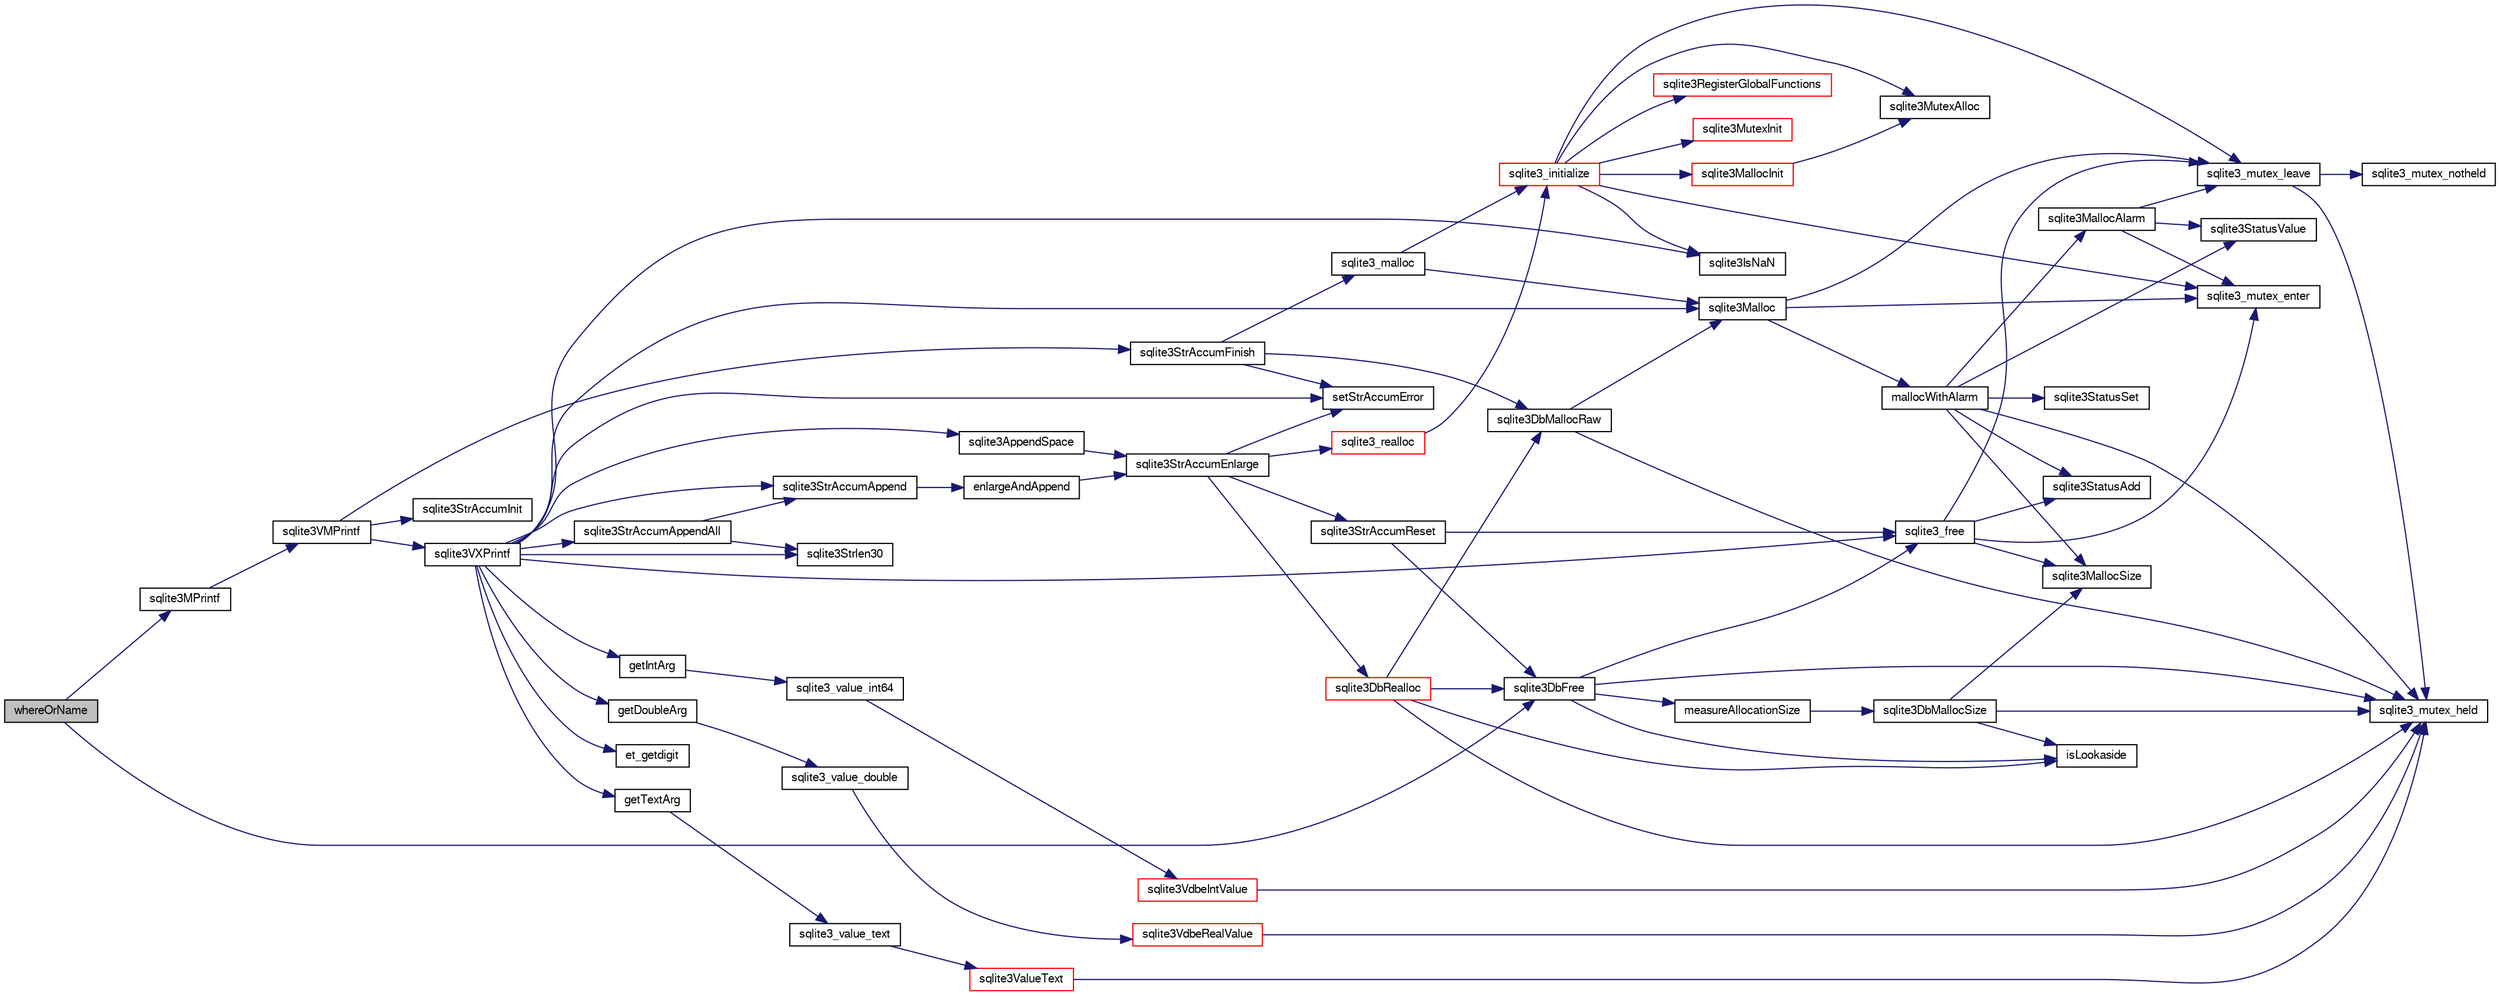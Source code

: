 digraph "whereOrName"
{
  edge [fontname="FreeSans",fontsize="10",labelfontname="FreeSans",labelfontsize="10"];
  node [fontname="FreeSans",fontsize="10",shape=record];
  rankdir="LR";
  Node916340 [label="whereOrName",height=0.2,width=0.4,color="black", fillcolor="grey75", style="filled", fontcolor="black"];
  Node916340 -> Node916341 [color="midnightblue",fontsize="10",style="solid",fontname="FreeSans"];
  Node916341 [label="sqlite3MPrintf",height=0.2,width=0.4,color="black", fillcolor="white", style="filled",URL="$sqlite3_8c.html#a208ef0df84e9778778804a19af03efea"];
  Node916341 -> Node916342 [color="midnightblue",fontsize="10",style="solid",fontname="FreeSans"];
  Node916342 [label="sqlite3VMPrintf",height=0.2,width=0.4,color="black", fillcolor="white", style="filled",URL="$sqlite3_8c.html#a05535d0982ef06fbc2ee8195ebbae689"];
  Node916342 -> Node916343 [color="midnightblue",fontsize="10",style="solid",fontname="FreeSans"];
  Node916343 [label="sqlite3StrAccumInit",height=0.2,width=0.4,color="black", fillcolor="white", style="filled",URL="$sqlite3_8c.html#aabf95e113b9d54d519cd15a56215f560"];
  Node916342 -> Node916344 [color="midnightblue",fontsize="10",style="solid",fontname="FreeSans"];
  Node916344 [label="sqlite3VXPrintf",height=0.2,width=0.4,color="black", fillcolor="white", style="filled",URL="$sqlite3_8c.html#a63c25806c9bd4a2b76f9a0eb232c6bde"];
  Node916344 -> Node916345 [color="midnightblue",fontsize="10",style="solid",fontname="FreeSans"];
  Node916345 [label="sqlite3StrAccumAppend",height=0.2,width=0.4,color="black", fillcolor="white", style="filled",URL="$sqlite3_8c.html#a56664fa33def33c5a5245b623441d5e0"];
  Node916345 -> Node916346 [color="midnightblue",fontsize="10",style="solid",fontname="FreeSans"];
  Node916346 [label="enlargeAndAppend",height=0.2,width=0.4,color="black", fillcolor="white", style="filled",URL="$sqlite3_8c.html#a25b21e61dc0883d849890eaa8a18088a"];
  Node916346 -> Node916347 [color="midnightblue",fontsize="10",style="solid",fontname="FreeSans"];
  Node916347 [label="sqlite3StrAccumEnlarge",height=0.2,width=0.4,color="black", fillcolor="white", style="filled",URL="$sqlite3_8c.html#a38976500a97c69d65086eeccca82dd96"];
  Node916347 -> Node916348 [color="midnightblue",fontsize="10",style="solid",fontname="FreeSans"];
  Node916348 [label="setStrAccumError",height=0.2,width=0.4,color="black", fillcolor="white", style="filled",URL="$sqlite3_8c.html#a3dc479a1fc8ba1ab8edfe51f8a0b102c"];
  Node916347 -> Node916349 [color="midnightblue",fontsize="10",style="solid",fontname="FreeSans"];
  Node916349 [label="sqlite3StrAccumReset",height=0.2,width=0.4,color="black", fillcolor="white", style="filled",URL="$sqlite3_8c.html#ad7e70f4ec9d2fa3a63a371e2c7c555d8"];
  Node916349 -> Node916350 [color="midnightblue",fontsize="10",style="solid",fontname="FreeSans"];
  Node916350 [label="sqlite3DbFree",height=0.2,width=0.4,color="black", fillcolor="white", style="filled",URL="$sqlite3_8c.html#ac70ab821a6607b4a1b909582dc37a069"];
  Node916350 -> Node916351 [color="midnightblue",fontsize="10",style="solid",fontname="FreeSans"];
  Node916351 [label="sqlite3_mutex_held",height=0.2,width=0.4,color="black", fillcolor="white", style="filled",URL="$sqlite3_8c.html#acf77da68932b6bc163c5e68547ecc3e7"];
  Node916350 -> Node916352 [color="midnightblue",fontsize="10",style="solid",fontname="FreeSans"];
  Node916352 [label="measureAllocationSize",height=0.2,width=0.4,color="black", fillcolor="white", style="filled",URL="$sqlite3_8c.html#a45731e644a22fdb756e2b6337224217a"];
  Node916352 -> Node916353 [color="midnightblue",fontsize="10",style="solid",fontname="FreeSans"];
  Node916353 [label="sqlite3DbMallocSize",height=0.2,width=0.4,color="black", fillcolor="white", style="filled",URL="$sqlite3_8c.html#aa397e5a8a03495203a0767abf0a71f86"];
  Node916353 -> Node916354 [color="midnightblue",fontsize="10",style="solid",fontname="FreeSans"];
  Node916354 [label="sqlite3MallocSize",height=0.2,width=0.4,color="black", fillcolor="white", style="filled",URL="$sqlite3_8c.html#acf5d2a5f35270bafb050bd2def576955"];
  Node916353 -> Node916351 [color="midnightblue",fontsize="10",style="solid",fontname="FreeSans"];
  Node916353 -> Node916355 [color="midnightblue",fontsize="10",style="solid",fontname="FreeSans"];
  Node916355 [label="isLookaside",height=0.2,width=0.4,color="black", fillcolor="white", style="filled",URL="$sqlite3_8c.html#a770fa05ff9717b75e16f4d968a77b897"];
  Node916350 -> Node916355 [color="midnightblue",fontsize="10",style="solid",fontname="FreeSans"];
  Node916350 -> Node916356 [color="midnightblue",fontsize="10",style="solid",fontname="FreeSans"];
  Node916356 [label="sqlite3_free",height=0.2,width=0.4,color="black", fillcolor="white", style="filled",URL="$sqlite3_8c.html#a6552349e36a8a691af5487999ab09519"];
  Node916356 -> Node916357 [color="midnightblue",fontsize="10",style="solid",fontname="FreeSans"];
  Node916357 [label="sqlite3_mutex_enter",height=0.2,width=0.4,color="black", fillcolor="white", style="filled",URL="$sqlite3_8c.html#a1c12cde690bd89f104de5cbad12a6bf5"];
  Node916356 -> Node916358 [color="midnightblue",fontsize="10",style="solid",fontname="FreeSans"];
  Node916358 [label="sqlite3StatusAdd",height=0.2,width=0.4,color="black", fillcolor="white", style="filled",URL="$sqlite3_8c.html#afa029f93586aeab4cc85360905dae9cd"];
  Node916356 -> Node916354 [color="midnightblue",fontsize="10",style="solid",fontname="FreeSans"];
  Node916356 -> Node916359 [color="midnightblue",fontsize="10",style="solid",fontname="FreeSans"];
  Node916359 [label="sqlite3_mutex_leave",height=0.2,width=0.4,color="black", fillcolor="white", style="filled",URL="$sqlite3_8c.html#a5838d235601dbd3c1fa993555c6bcc93"];
  Node916359 -> Node916351 [color="midnightblue",fontsize="10",style="solid",fontname="FreeSans"];
  Node916359 -> Node916360 [color="midnightblue",fontsize="10",style="solid",fontname="FreeSans"];
  Node916360 [label="sqlite3_mutex_notheld",height=0.2,width=0.4,color="black", fillcolor="white", style="filled",URL="$sqlite3_8c.html#a83967c837c1c000d3b5adcfaa688f5dc"];
  Node916349 -> Node916356 [color="midnightblue",fontsize="10",style="solid",fontname="FreeSans"];
  Node916347 -> Node916361 [color="midnightblue",fontsize="10",style="solid",fontname="FreeSans"];
  Node916361 [label="sqlite3DbRealloc",height=0.2,width=0.4,color="red", fillcolor="white", style="filled",URL="$sqlite3_8c.html#ae028f4902a9d29bcaf310ff289ee87dc"];
  Node916361 -> Node916351 [color="midnightblue",fontsize="10",style="solid",fontname="FreeSans"];
  Node916361 -> Node916362 [color="midnightblue",fontsize="10",style="solid",fontname="FreeSans"];
  Node916362 [label="sqlite3DbMallocRaw",height=0.2,width=0.4,color="black", fillcolor="white", style="filled",URL="$sqlite3_8c.html#abbe8be0cf7175e11ddc3e2218fad924e"];
  Node916362 -> Node916351 [color="midnightblue",fontsize="10",style="solid",fontname="FreeSans"];
  Node916362 -> Node916363 [color="midnightblue",fontsize="10",style="solid",fontname="FreeSans"];
  Node916363 [label="sqlite3Malloc",height=0.2,width=0.4,color="black", fillcolor="white", style="filled",URL="$sqlite3_8c.html#a361a2eaa846b1885f123abe46f5d8b2b"];
  Node916363 -> Node916357 [color="midnightblue",fontsize="10",style="solid",fontname="FreeSans"];
  Node916363 -> Node916364 [color="midnightblue",fontsize="10",style="solid",fontname="FreeSans"];
  Node916364 [label="mallocWithAlarm",height=0.2,width=0.4,color="black", fillcolor="white", style="filled",URL="$sqlite3_8c.html#ab070d5cf8e48ec8a6a43cf025d48598b"];
  Node916364 -> Node916351 [color="midnightblue",fontsize="10",style="solid",fontname="FreeSans"];
  Node916364 -> Node916365 [color="midnightblue",fontsize="10",style="solid",fontname="FreeSans"];
  Node916365 [label="sqlite3StatusSet",height=0.2,width=0.4,color="black", fillcolor="white", style="filled",URL="$sqlite3_8c.html#afec7586c01fcb5ea17dc9d7725a589d9"];
  Node916364 -> Node916366 [color="midnightblue",fontsize="10",style="solid",fontname="FreeSans"];
  Node916366 [label="sqlite3StatusValue",height=0.2,width=0.4,color="black", fillcolor="white", style="filled",URL="$sqlite3_8c.html#a30b8ac296c6e200c1fa57708d52c6ef6"];
  Node916364 -> Node916367 [color="midnightblue",fontsize="10",style="solid",fontname="FreeSans"];
  Node916367 [label="sqlite3MallocAlarm",height=0.2,width=0.4,color="black", fillcolor="white", style="filled",URL="$sqlite3_8c.html#ada66988e8471d1198f3219c062377508"];
  Node916367 -> Node916366 [color="midnightblue",fontsize="10",style="solid",fontname="FreeSans"];
  Node916367 -> Node916359 [color="midnightblue",fontsize="10",style="solid",fontname="FreeSans"];
  Node916367 -> Node916357 [color="midnightblue",fontsize="10",style="solid",fontname="FreeSans"];
  Node916364 -> Node916354 [color="midnightblue",fontsize="10",style="solid",fontname="FreeSans"];
  Node916364 -> Node916358 [color="midnightblue",fontsize="10",style="solid",fontname="FreeSans"];
  Node916363 -> Node916359 [color="midnightblue",fontsize="10",style="solid",fontname="FreeSans"];
  Node916361 -> Node916355 [color="midnightblue",fontsize="10",style="solid",fontname="FreeSans"];
  Node916361 -> Node916350 [color="midnightblue",fontsize="10",style="solid",fontname="FreeSans"];
  Node916347 -> Node916544 [color="midnightblue",fontsize="10",style="solid",fontname="FreeSans"];
  Node916544 [label="sqlite3_realloc",height=0.2,width=0.4,color="red", fillcolor="white", style="filled",URL="$sqlite3_8c.html#a822d9e42f6ab4b2ec803f311aeb9618d"];
  Node916544 -> Node916369 [color="midnightblue",fontsize="10",style="solid",fontname="FreeSans"];
  Node916369 [label="sqlite3_initialize",height=0.2,width=0.4,color="red", fillcolor="white", style="filled",URL="$sqlite3_8c.html#ab0c0ee2d5d4cf8b28e9572296a8861df"];
  Node916369 -> Node916370 [color="midnightblue",fontsize="10",style="solid",fontname="FreeSans"];
  Node916370 [label="sqlite3MutexInit",height=0.2,width=0.4,color="red", fillcolor="white", style="filled",URL="$sqlite3_8c.html#a7906afcdd1cdb3d0007eb932398a1158"];
  Node916369 -> Node916388 [color="midnightblue",fontsize="10",style="solid",fontname="FreeSans"];
  Node916388 [label="sqlite3MutexAlloc",height=0.2,width=0.4,color="black", fillcolor="white", style="filled",URL="$sqlite3_8c.html#a0e3f432ee581f6876b590e7ad7e84e19"];
  Node916369 -> Node916357 [color="midnightblue",fontsize="10",style="solid",fontname="FreeSans"];
  Node916369 -> Node916389 [color="midnightblue",fontsize="10",style="solid",fontname="FreeSans"];
  Node916389 [label="sqlite3MallocInit",height=0.2,width=0.4,color="red", fillcolor="white", style="filled",URL="$sqlite3_8c.html#a9e06f9e7cad0d83ce80ab493c9533552"];
  Node916389 -> Node916388 [color="midnightblue",fontsize="10",style="solid",fontname="FreeSans"];
  Node916369 -> Node916359 [color="midnightblue",fontsize="10",style="solid",fontname="FreeSans"];
  Node916369 -> Node916432 [color="midnightblue",fontsize="10",style="solid",fontname="FreeSans"];
  Node916432 [label="sqlite3RegisterGlobalFunctions",height=0.2,width=0.4,color="red", fillcolor="white", style="filled",URL="$sqlite3_8c.html#a9f75bd111010f29e1b8d74344473c4ec"];
  Node916369 -> Node916512 [color="midnightblue",fontsize="10",style="solid",fontname="FreeSans"];
  Node916512 [label="sqlite3IsNaN",height=0.2,width=0.4,color="black", fillcolor="white", style="filled",URL="$sqlite3_8c.html#aed4d78203877c3486765ccbc7feebb50"];
  Node916344 -> Node916617 [color="midnightblue",fontsize="10",style="solid",fontname="FreeSans"];
  Node916617 [label="getIntArg",height=0.2,width=0.4,color="black", fillcolor="white", style="filled",URL="$sqlite3_8c.html#abff258963dbd9205fb299851a64c67be"];
  Node916617 -> Node916503 [color="midnightblue",fontsize="10",style="solid",fontname="FreeSans"];
  Node916503 [label="sqlite3_value_int64",height=0.2,width=0.4,color="black", fillcolor="white", style="filled",URL="$sqlite3_8c.html#ab38d8627f4750672e72712df0b709e0d"];
  Node916503 -> Node916491 [color="midnightblue",fontsize="10",style="solid",fontname="FreeSans"];
  Node916491 [label="sqlite3VdbeIntValue",height=0.2,width=0.4,color="red", fillcolor="white", style="filled",URL="$sqlite3_8c.html#a3dc28e3bfdbecf81633c3697a3aacd45"];
  Node916491 -> Node916351 [color="midnightblue",fontsize="10",style="solid",fontname="FreeSans"];
  Node916344 -> Node916363 [color="midnightblue",fontsize="10",style="solid",fontname="FreeSans"];
  Node916344 -> Node916348 [color="midnightblue",fontsize="10",style="solid",fontname="FreeSans"];
  Node916344 -> Node916618 [color="midnightblue",fontsize="10",style="solid",fontname="FreeSans"];
  Node916618 [label="getDoubleArg",height=0.2,width=0.4,color="black", fillcolor="white", style="filled",URL="$sqlite3_8c.html#a1cf25120072c85bd261983b24c12c3d9"];
  Node916618 -> Node916507 [color="midnightblue",fontsize="10",style="solid",fontname="FreeSans"];
  Node916507 [label="sqlite3_value_double",height=0.2,width=0.4,color="black", fillcolor="white", style="filled",URL="$sqlite3_8c.html#a3e50c1a2dd484a8b6911c9d163816b88"];
  Node916507 -> Node916508 [color="midnightblue",fontsize="10",style="solid",fontname="FreeSans"];
  Node916508 [label="sqlite3VdbeRealValue",height=0.2,width=0.4,color="red", fillcolor="white", style="filled",URL="$sqlite3_8c.html#a5bf943a4f9a5516911b3bc610e3d64e0"];
  Node916508 -> Node916351 [color="midnightblue",fontsize="10",style="solid",fontname="FreeSans"];
  Node916344 -> Node916512 [color="midnightblue",fontsize="10",style="solid",fontname="FreeSans"];
  Node916344 -> Node916430 [color="midnightblue",fontsize="10",style="solid",fontname="FreeSans"];
  Node916430 [label="sqlite3Strlen30",height=0.2,width=0.4,color="black", fillcolor="white", style="filled",URL="$sqlite3_8c.html#a3dcd80ba41f1a308193dee74857b62a7"];
  Node916344 -> Node916619 [color="midnightblue",fontsize="10",style="solid",fontname="FreeSans"];
  Node916619 [label="et_getdigit",height=0.2,width=0.4,color="black", fillcolor="white", style="filled",URL="$sqlite3_8c.html#a40c5a308749ad07cc2397a53e081bff0"];
  Node916344 -> Node916620 [color="midnightblue",fontsize="10",style="solid",fontname="FreeSans"];
  Node916620 [label="getTextArg",height=0.2,width=0.4,color="black", fillcolor="white", style="filled",URL="$sqlite3_8c.html#afbb41850423ef20071cefaab0431e04d"];
  Node916620 -> Node916435 [color="midnightblue",fontsize="10",style="solid",fontname="FreeSans"];
  Node916435 [label="sqlite3_value_text",height=0.2,width=0.4,color="black", fillcolor="white", style="filled",URL="$sqlite3_8c.html#aef2ace3239e6dd59c74110faa70f8171"];
  Node916435 -> Node916436 [color="midnightblue",fontsize="10",style="solid",fontname="FreeSans"];
  Node916436 [label="sqlite3ValueText",height=0.2,width=0.4,color="red", fillcolor="white", style="filled",URL="$sqlite3_8c.html#ad567a94e52d1adf81f4857fdba00a59b"];
  Node916436 -> Node916351 [color="midnightblue",fontsize="10",style="solid",fontname="FreeSans"];
  Node916344 -> Node916621 [color="midnightblue",fontsize="10",style="solid",fontname="FreeSans"];
  Node916621 [label="sqlite3StrAccumAppendAll",height=0.2,width=0.4,color="black", fillcolor="white", style="filled",URL="$sqlite3_8c.html#acaf8f3e4f99a3c3a4a77e9c987547289"];
  Node916621 -> Node916345 [color="midnightblue",fontsize="10",style="solid",fontname="FreeSans"];
  Node916621 -> Node916430 [color="midnightblue",fontsize="10",style="solid",fontname="FreeSans"];
  Node916344 -> Node916622 [color="midnightblue",fontsize="10",style="solid",fontname="FreeSans"];
  Node916622 [label="sqlite3AppendSpace",height=0.2,width=0.4,color="black", fillcolor="white", style="filled",URL="$sqlite3_8c.html#aefd38a5afc0020d4a93855c3ee7c63a8"];
  Node916622 -> Node916347 [color="midnightblue",fontsize="10",style="solid",fontname="FreeSans"];
  Node916344 -> Node916356 [color="midnightblue",fontsize="10",style="solid",fontname="FreeSans"];
  Node916342 -> Node916394 [color="midnightblue",fontsize="10",style="solid",fontname="FreeSans"];
  Node916394 [label="sqlite3StrAccumFinish",height=0.2,width=0.4,color="black", fillcolor="white", style="filled",URL="$sqlite3_8c.html#adb7f26b10ac1b847db6f000ef4c2e2ba"];
  Node916394 -> Node916362 [color="midnightblue",fontsize="10",style="solid",fontname="FreeSans"];
  Node916394 -> Node916395 [color="midnightblue",fontsize="10",style="solid",fontname="FreeSans"];
  Node916395 [label="sqlite3_malloc",height=0.2,width=0.4,color="black", fillcolor="white", style="filled",URL="$sqlite3_8c.html#ac79dba55fc32b6a840cf5a9769bce7cd"];
  Node916395 -> Node916369 [color="midnightblue",fontsize="10",style="solid",fontname="FreeSans"];
  Node916395 -> Node916363 [color="midnightblue",fontsize="10",style="solid",fontname="FreeSans"];
  Node916394 -> Node916348 [color="midnightblue",fontsize="10",style="solid",fontname="FreeSans"];
  Node916340 -> Node916350 [color="midnightblue",fontsize="10",style="solid",fontname="FreeSans"];
}
